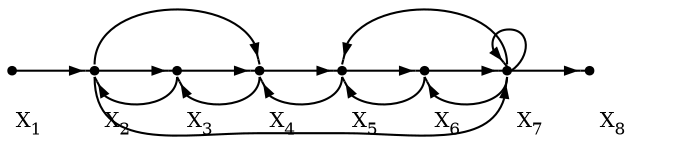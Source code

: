 digraph {

	rankdir=LR;

	X1, X2, X3, X4, X5, X6, X7, X8 [ shape = point ]
	X9 [ color = white, shape = point ]

	X1 -> X2  [ taillabel = <<br /><br />X<sub>1</sub>>, fontsize = 10, arrowsize = 0.5, arrowhead = nonenonenormal, tailport = e, headport = w]
	X2 -> X3  [ taillabel = <<br /><br /> X<sub>2</sub>>, fontsize = 10, arrowsize = 0.5, arrowhead = nonenonenormal, tailport = e, headport = w]
	X3 -> X4  [ taillabel = <<br /><br /> X<sub>3</sub>>, fontsize = 10, arrowsize = 0.5, arrowhead = nonenonenormal, tailport = e, headport = w]
	X4 -> X5  [ taillabel = <<br /><br /> X<sub>4</sub>>, fontsize = 10, arrowsize = 0.5, arrowhead = nonenonenormal, tailport = e, headport = w]
	X5 -> X6  [ taillabel = <<br /><br /> X<sub>5</sub>>, fontsize = 10, arrowsize = 0.5, arrowhead = nonenonenormal, tailport = e, headport = w]
	X6 -> X7  [ taillabel = <<br /><br /> X<sub>6</sub>>, fontsize = 10, arrowsize = 0.5, arrowhead = nonenonenormal, tailport = e, headport = w]
	X7 -> X8  [ taillabel = <<br /><br /> X<sub>7</sub>>, fontsize = 10, arrowsize = 0.5, arrowhead = nonenonenormal, tailport = e, headport = w]
	X8 -> X9  [ taillabel = <<br /><br /> X<sub>8</sub>>, fontsize = 10, penwidth = 0, arrowhead = none]


	X2 -> X7 [ arrowsize = 0.5, arrowhead = nonenonenormal, tailport = s, headport = s]

	X2 -> X4 [ arrowsize = 0.5, arrowhead = nonenonenormal, tailport = n, headport = n]
	X7 -> X5 [ arrowsize = 0.5, arrowhead = nonenonenormal, tailport = n, headport = n]

	X7 -> X6 [ arrowsize = 0.5, arrowhead = nonenonenormal, tailport = s, headport = s]
	X6 -> X5 [ arrowsize = 0.5, arrowhead = nonenonenormal, tailport = s, headport = s]
	X5 -> X4 [ arrowsize = 0.5, arrowhead = nonenonenormal, tailport = s, headport = s]
	X4 -> X3 [ arrowsize = 0.5, arrowhead = nonenonenormal, tailport = s, headport = s]
	X3 -> X2 [ arrowsize = 0.5, arrowhead = nonenonenormal, tailport = s, headport = s]
	
	X7 -> X7 [ arrowsize = 0.5, arrowhead = nonenonenormal, tailport = e, headport = n]
}
